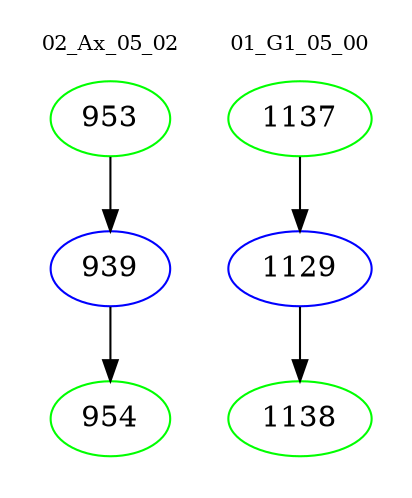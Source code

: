 digraph{
subgraph cluster_0 {
color = white
label = "02_Ax_05_02";
fontsize=10;
T0_953 [label="953", color="green"]
T0_953 -> T0_939 [color="black"]
T0_939 [label="939", color="blue"]
T0_939 -> T0_954 [color="black"]
T0_954 [label="954", color="green"]
}
subgraph cluster_1 {
color = white
label = "01_G1_05_00";
fontsize=10;
T1_1137 [label="1137", color="green"]
T1_1137 -> T1_1129 [color="black"]
T1_1129 [label="1129", color="blue"]
T1_1129 -> T1_1138 [color="black"]
T1_1138 [label="1138", color="green"]
}
}
